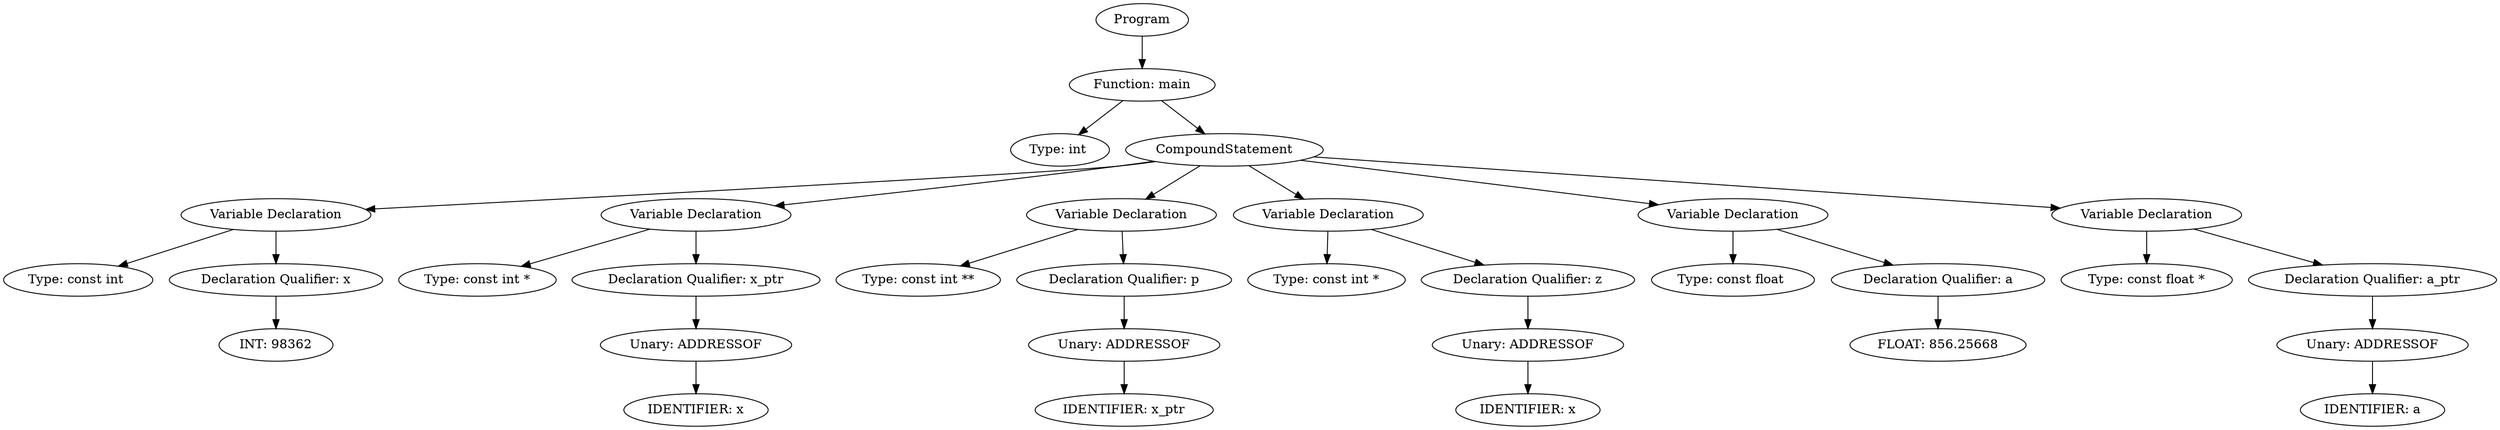 digraph ExpressionGraph {
4531899120 [label="Program"];
4531899120 -> 4531910352;
4531910352 [label="Function: main"];
4531910352 -> 4531659600;
4531659600 [label="Type: int "];
4531910352 -> 4530552592;
4530552592 [label="CompoundStatement"];
4530552592 -> 4531898880;
4531898880 [label="Variable Declaration"];
4531898880 -> 4531910448;
4531910448 [label="Type: const int "];
4531898880 -> 4531910640;
4531910640 [label="Declaration Qualifier: x"];
4531910640 -> 4531910016;
4531910016 [label="INT: 98362"];
4530552592 -> 4531899312;
4531899312 [label="Variable Declaration"];
4531899312 -> 4531909584;
4531909584 [label="Type: const int *"];
4531899312 -> 4531901136;
4531901136 [label="Declaration Qualifier: x_ptr"];
4531901136 -> 4531908480;
4531908480 [label="Unary: ADDRESSOF"];
4531908480 -> 4531909056;
4531909056 [label="IDENTIFIER: x"];
4530552592 -> 4531910208;
4531910208 [label="Variable Declaration"];
4531910208 -> 4531910736;
4531910736 [label="Type: const int **"];
4531910208 -> 4531897248;
4531897248 [label="Declaration Qualifier: p"];
4531897248 -> 4531908192;
4531908192 [label="Unary: ADDRESSOF"];
4531908192 -> 4531899648;
4531899648 [label="IDENTIFIER: x_ptr"];
4530552592 -> 4531909104;
4531909104 [label="Variable Declaration"];
4531909104 -> 4531899072;
4531899072 [label="Type: const int *"];
4531909104 -> 4531896960;
4531896960 [label="Declaration Qualifier: z"];
4531896960 -> 4531905792;
4531905792 [label="Unary: ADDRESSOF"];
4531905792 -> 4531896624;
4531896624 [label="IDENTIFIER: x"];
4530552592 -> 4531896480;
4531896480 [label="Variable Declaration"];
4531896480 -> 4531909200;
4531909200 [label="Type: const float "];
4531896480 -> 4531909440;
4531909440 [label="Declaration Qualifier: a"];
4531909440 -> 4531908864;
4531908864 [label="FLOAT: 856.25668"];
4530552592 -> 4531908672;
4531908672 [label="Variable Declaration"];
4531908672 -> 4531907472;
4531907472 [label="Type: const float *"];
4531908672 -> 4531901616;
4531901616 [label="Declaration Qualifier: a_ptr"];
4531901616 -> 4531898976;
4531898976 [label="Unary: ADDRESSOF"];
4531898976 -> 4531907760;
4531907760 [label="IDENTIFIER: a"];
}
